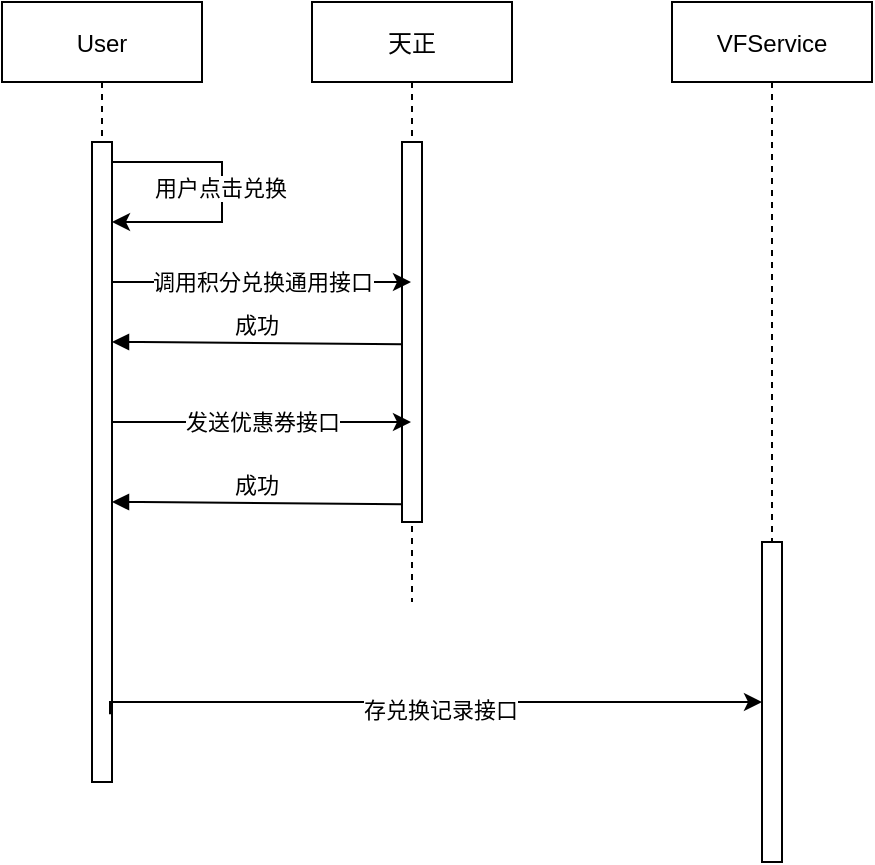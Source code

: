 <mxfile version="20.4.1" type="github">
  <diagram id="kgpKYQtTHZ0yAKxKKP6v" name="Page-1">
    <mxGraphModel dx="1426" dy="794" grid="1" gridSize="10" guides="1" tooltips="1" connect="1" arrows="1" fold="1" page="1" pageScale="1" pageWidth="850" pageHeight="1100" math="0" shadow="0">
      <root>
        <mxCell id="0" />
        <mxCell id="1" parent="0" />
        <mxCell id="3nuBFxr9cyL0pnOWT2aG-1" value="天正" style="shape=umlLifeline;perimeter=lifelinePerimeter;container=1;collapsible=0;recursiveResize=0;rounded=0;shadow=0;strokeWidth=1;" parent="1" vertex="1">
          <mxGeometry x="305" y="110" width="100" height="300" as="geometry" />
        </mxCell>
        <mxCell id="3nuBFxr9cyL0pnOWT2aG-2" value="" style="points=[];perimeter=orthogonalPerimeter;rounded=0;shadow=0;strokeWidth=1;" parent="3nuBFxr9cyL0pnOWT2aG-1" vertex="1">
          <mxGeometry x="45" y="70" width="10" height="190" as="geometry" />
        </mxCell>
        <mxCell id="3nuBFxr9cyL0pnOWT2aG-5" value="VFService" style="shape=umlLifeline;perimeter=lifelinePerimeter;container=1;collapsible=0;recursiveResize=0;rounded=0;shadow=0;strokeWidth=1;" parent="1" vertex="1">
          <mxGeometry x="485" y="110" width="100" height="300" as="geometry" />
        </mxCell>
        <mxCell id="3nuBFxr9cyL0pnOWT2aG-6" value="" style="points=[];perimeter=orthogonalPerimeter;rounded=0;shadow=0;strokeWidth=1;" parent="3nuBFxr9cyL0pnOWT2aG-5" vertex="1">
          <mxGeometry x="45" y="270" width="10" height="160" as="geometry" />
        </mxCell>
        <mxCell id="vx5kMfcq3PpO_GCfbXEA-4" value="User" style="shape=umlLifeline;perimeter=lifelinePerimeter;container=1;collapsible=0;recursiveResize=0;rounded=0;shadow=0;strokeWidth=1;" vertex="1" parent="1">
          <mxGeometry x="150" y="110" width="100" height="390" as="geometry" />
        </mxCell>
        <mxCell id="vx5kMfcq3PpO_GCfbXEA-5" value="" style="points=[];perimeter=orthogonalPerimeter;rounded=0;shadow=0;strokeWidth=1;" vertex="1" parent="vx5kMfcq3PpO_GCfbXEA-4">
          <mxGeometry x="45" y="70" width="10" height="320" as="geometry" />
        </mxCell>
        <mxCell id="vx5kMfcq3PpO_GCfbXEA-10" value="" style="edgeStyle=orthogonalEdgeStyle;rounded=0;orthogonalLoop=1;jettySize=auto;html=1;" edge="1" parent="vx5kMfcq3PpO_GCfbXEA-4" source="vx5kMfcq3PpO_GCfbXEA-5" target="vx5kMfcq3PpO_GCfbXEA-5">
          <mxGeometry relative="1" as="geometry">
            <Array as="points">
              <mxPoint x="110" y="80" />
              <mxPoint x="110" y="110" />
            </Array>
          </mxGeometry>
        </mxCell>
        <mxCell id="vx5kMfcq3PpO_GCfbXEA-11" value="用户点击兑换" style="edgeLabel;html=1;align=center;verticalAlign=middle;resizable=0;points=[];" vertex="1" connectable="0" parent="vx5kMfcq3PpO_GCfbXEA-10">
          <mxGeometry x="-0.029" y="-1" relative="1" as="geometry">
            <mxPoint as="offset" />
          </mxGeometry>
        </mxCell>
        <mxCell id="vx5kMfcq3PpO_GCfbXEA-15" value="成功" style="verticalAlign=bottom;endArrow=block;shadow=0;strokeWidth=1;exitX=0;exitY=0.532;exitDx=0;exitDy=0;exitPerimeter=0;" edge="1" parent="vx5kMfcq3PpO_GCfbXEA-4" source="3nuBFxr9cyL0pnOWT2aG-2">
          <mxGeometry relative="1" as="geometry">
            <mxPoint x="190" y="170" as="sourcePoint" />
            <mxPoint x="55" y="170" as="targetPoint" />
            <Array as="points">
              <mxPoint x="75" y="170" />
            </Array>
          </mxGeometry>
        </mxCell>
        <mxCell id="vx5kMfcq3PpO_GCfbXEA-17" value="成功" style="verticalAlign=bottom;endArrow=block;shadow=0;strokeWidth=1;exitX=0;exitY=0.532;exitDx=0;exitDy=0;exitPerimeter=0;" edge="1" parent="vx5kMfcq3PpO_GCfbXEA-4">
          <mxGeometry relative="1" as="geometry">
            <mxPoint x="200" y="251.08" as="sourcePoint" />
            <mxPoint x="55" y="250" as="targetPoint" />
            <Array as="points">
              <mxPoint x="75" y="250" />
            </Array>
          </mxGeometry>
        </mxCell>
        <mxCell id="vx5kMfcq3PpO_GCfbXEA-9" value="调用积分兑换通用接口" style="edgeStyle=orthogonalEdgeStyle;rounded=0;orthogonalLoop=1;jettySize=auto;html=1;" edge="1" parent="1" source="vx5kMfcq3PpO_GCfbXEA-5" target="3nuBFxr9cyL0pnOWT2aG-1">
          <mxGeometry x="0.003" relative="1" as="geometry">
            <Array as="points">
              <mxPoint x="280" y="250" />
              <mxPoint x="280" y="250" />
            </Array>
            <mxPoint as="offset" />
          </mxGeometry>
        </mxCell>
        <mxCell id="vx5kMfcq3PpO_GCfbXEA-16" value="发送优惠券接口" style="edgeStyle=orthogonalEdgeStyle;rounded=0;orthogonalLoop=1;jettySize=auto;html=1;" edge="1" parent="1" source="vx5kMfcq3PpO_GCfbXEA-5" target="3nuBFxr9cyL0pnOWT2aG-1">
          <mxGeometry x="0.003" relative="1" as="geometry">
            <mxPoint x="215" y="260" as="sourcePoint" />
            <mxPoint x="364.5" y="260" as="targetPoint" />
            <Array as="points">
              <mxPoint x="290" y="320" />
              <mxPoint x="290" y="320" />
            </Array>
            <mxPoint as="offset" />
          </mxGeometry>
        </mxCell>
        <mxCell id="vx5kMfcq3PpO_GCfbXEA-18" value="" style="edgeStyle=orthogonalEdgeStyle;rounded=0;orthogonalLoop=1;jettySize=auto;html=1;exitX=0.9;exitY=0.894;exitDx=0;exitDy=0;exitPerimeter=0;" edge="1" parent="1" source="vx5kMfcq3PpO_GCfbXEA-5" target="3nuBFxr9cyL0pnOWT2aG-6">
          <mxGeometry x="-0.605" y="-110" relative="1" as="geometry">
            <mxPoint x="210" y="490" as="sourcePoint" />
            <mxPoint x="364.5" y="260" as="targetPoint" />
            <Array as="points">
              <mxPoint x="360" y="460" />
              <mxPoint x="360" y="460" />
            </Array>
            <mxPoint as="offset" />
          </mxGeometry>
        </mxCell>
        <mxCell id="vx5kMfcq3PpO_GCfbXEA-19" value="存兑换记录接口" style="edgeLabel;html=1;align=center;verticalAlign=middle;resizable=0;points=[];" vertex="1" connectable="0" parent="vx5kMfcq3PpO_GCfbXEA-18">
          <mxGeometry x="0.028" y="-4" relative="1" as="geometry">
            <mxPoint as="offset" />
          </mxGeometry>
        </mxCell>
      </root>
    </mxGraphModel>
  </diagram>
</mxfile>
